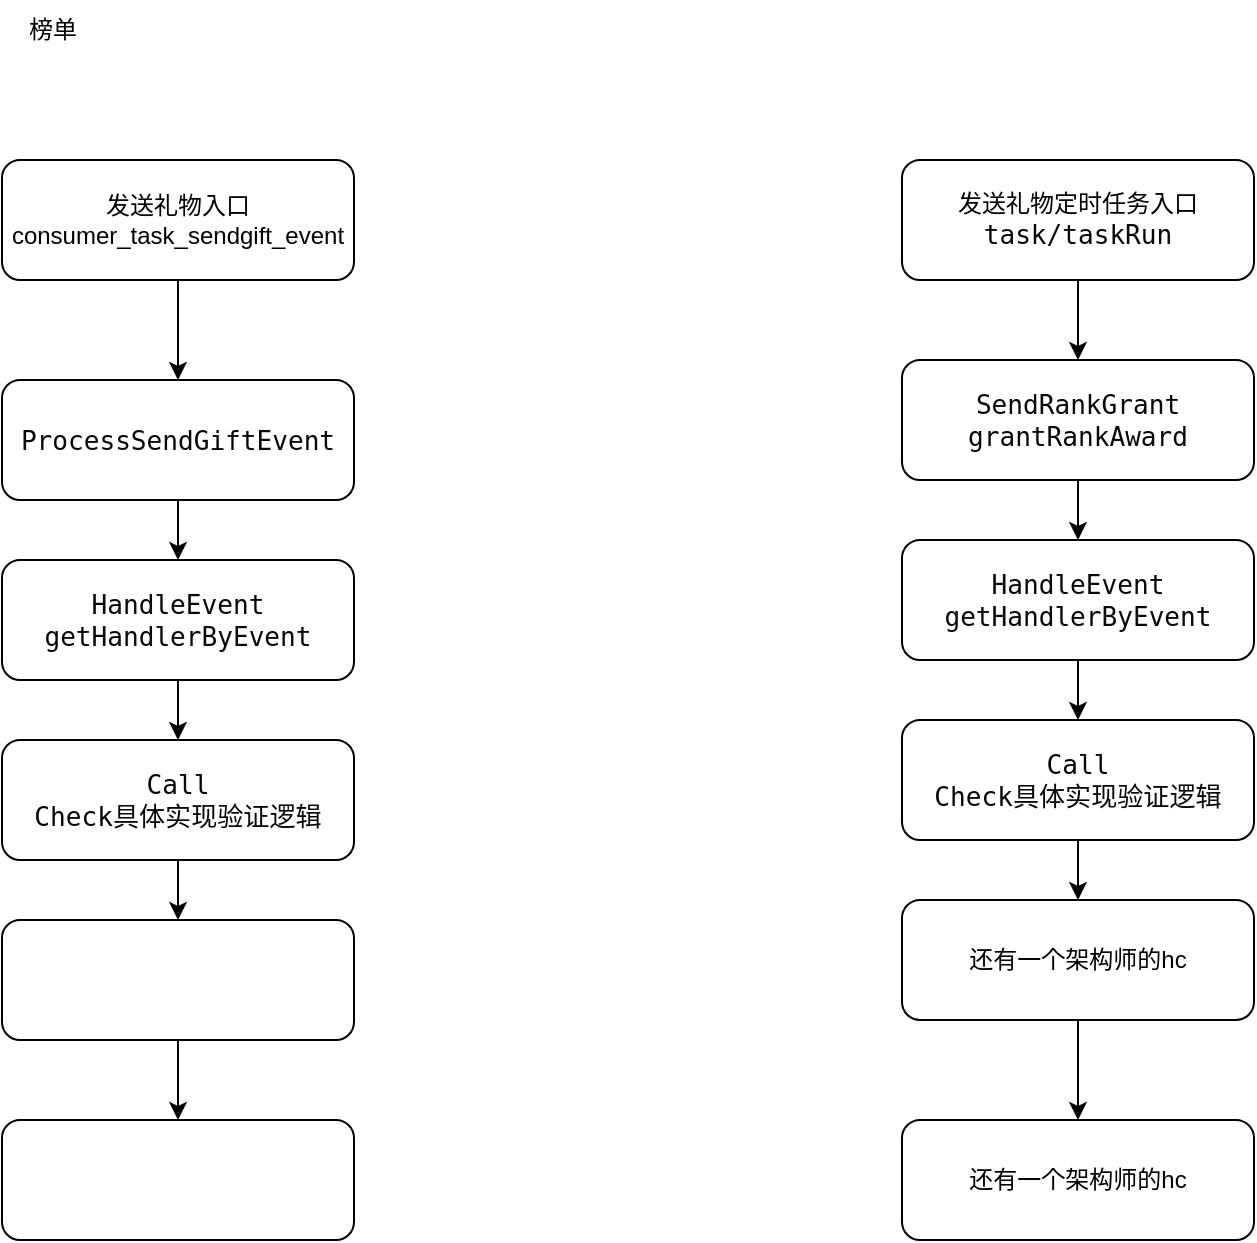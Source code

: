 <mxfile version="21.3.4" type="github">
  <diagram name="第 1 页" id="Fbihhg92MvRgJRtighSf">
    <mxGraphModel dx="1246" dy="1749" grid="1" gridSize="10" guides="1" tooltips="1" connect="1" arrows="1" fold="1" page="1" pageScale="1" pageWidth="827" pageHeight="1169" math="0" shadow="0">
      <root>
        <mxCell id="0" />
        <mxCell id="1" parent="0" />
        <mxCell id="SIuLATBYy6BGo_daEX-A-12" value="" style="edgeStyle=orthogonalEdgeStyle;rounded=0;orthogonalLoop=1;jettySize=auto;html=1;" edge="1" parent="1" source="SIuLATBYy6BGo_daEX-A-1" target="SIuLATBYy6BGo_daEX-A-6">
          <mxGeometry relative="1" as="geometry" />
        </mxCell>
        <mxCell id="SIuLATBYy6BGo_daEX-A-1" value="&lt;div style=&quot;background-color: rgb(255, 255, 255); color: rgb(8, 8, 8); font-family: &amp;quot;JetBrains Mono&amp;quot;, monospace; font-size: 9.8pt;&quot;&gt;ProcessSendGiftEvent&lt;/div&gt;" style="rounded=1;whiteSpace=wrap;html=1;" vertex="1" parent="1">
          <mxGeometry x="100" y="120" width="176" height="60" as="geometry" />
        </mxCell>
        <mxCell id="SIuLATBYy6BGo_daEX-A-11" value="" style="edgeStyle=orthogonalEdgeStyle;rounded=0;orthogonalLoop=1;jettySize=auto;html=1;" edge="1" parent="1" source="SIuLATBYy6BGo_daEX-A-5" target="SIuLATBYy6BGo_daEX-A-1">
          <mxGeometry relative="1" as="geometry" />
        </mxCell>
        <mxCell id="SIuLATBYy6BGo_daEX-A-5" value="发送礼物入口&lt;br&gt;consumer_task_sendgift_event" style="rounded=1;whiteSpace=wrap;html=1;" vertex="1" parent="1">
          <mxGeometry x="100" y="10" width="176" height="60" as="geometry" />
        </mxCell>
        <mxCell id="SIuLATBYy6BGo_daEX-A-13" value="" style="edgeStyle=orthogonalEdgeStyle;rounded=0;orthogonalLoop=1;jettySize=auto;html=1;" edge="1" parent="1" source="SIuLATBYy6BGo_daEX-A-6" target="SIuLATBYy6BGo_daEX-A-9">
          <mxGeometry relative="1" as="geometry" />
        </mxCell>
        <mxCell id="SIuLATBYy6BGo_daEX-A-6" value="&lt;div style=&quot;background-color: rgb(255, 255, 255); color: rgb(8, 8, 8); font-family: &amp;quot;JetBrains Mono&amp;quot;, monospace; font-size: 9.8pt;&quot;&gt;HandleEvent&lt;br&gt;&lt;/div&gt;&lt;div style=&quot;background-color: rgb(255, 255, 255); color: rgb(8, 8, 8); font-family: &amp;quot;JetBrains Mono&amp;quot;, monospace; font-size: 9.8pt;&quot;&gt;getHandlerByEvent&lt;/div&gt;" style="rounded=1;whiteSpace=wrap;html=1;" vertex="1" parent="1">
          <mxGeometry x="100" y="210" width="176" height="60" as="geometry" />
        </mxCell>
        <mxCell id="SIuLATBYy6BGo_daEX-A-8" value="" style="rounded=1;whiteSpace=wrap;html=1;" vertex="1" parent="1">
          <mxGeometry x="100" y="490" width="176" height="60" as="geometry" />
        </mxCell>
        <mxCell id="SIuLATBYy6BGo_daEX-A-14" value="" style="edgeStyle=orthogonalEdgeStyle;rounded=0;orthogonalLoop=1;jettySize=auto;html=1;" edge="1" parent="1" source="SIuLATBYy6BGo_daEX-A-9" target="SIuLATBYy6BGo_daEX-A-10">
          <mxGeometry relative="1" as="geometry" />
        </mxCell>
        <mxCell id="SIuLATBYy6BGo_daEX-A-9" value="&lt;div style=&quot;background-color: rgb(255, 255, 255); color: rgb(8, 8, 8); font-family: &amp;quot;JetBrains Mono&amp;quot;, monospace; font-size: 9.8pt;&quot;&gt;Call&lt;/div&gt;&lt;div style=&quot;background-color: rgb(255, 255, 255); color: rgb(8, 8, 8); font-family: &amp;quot;JetBrains Mono&amp;quot;, monospace; font-size: 9.8pt;&quot;&gt;&lt;div style=&quot;font-size: 9.8pt;&quot;&gt;Check具体实现验证逻辑&lt;/div&gt;&lt;/div&gt;" style="rounded=1;whiteSpace=wrap;html=1;" vertex="1" parent="1">
          <mxGeometry x="100" y="300" width="176" height="60" as="geometry" />
        </mxCell>
        <mxCell id="SIuLATBYy6BGo_daEX-A-15" value="" style="edgeStyle=orthogonalEdgeStyle;rounded=0;orthogonalLoop=1;jettySize=auto;html=1;" edge="1" parent="1" source="SIuLATBYy6BGo_daEX-A-10">
          <mxGeometry relative="1" as="geometry">
            <mxPoint x="188" y="490" as="targetPoint" />
          </mxGeometry>
        </mxCell>
        <mxCell id="SIuLATBYy6BGo_daEX-A-10" value="" style="rounded=1;whiteSpace=wrap;html=1;" vertex="1" parent="1">
          <mxGeometry x="100" y="390" width="176" height="60" as="geometry" />
        </mxCell>
        <mxCell id="SIuLATBYy6BGo_daEX-A-16" value="" style="edgeStyle=orthogonalEdgeStyle;rounded=0;orthogonalLoop=1;jettySize=auto;html=1;" edge="1" source="SIuLATBYy6BGo_daEX-A-17" target="SIuLATBYy6BGo_daEX-A-21" parent="1">
          <mxGeometry relative="1" as="geometry" />
        </mxCell>
        <mxCell id="SIuLATBYy6BGo_daEX-A-17" value="&lt;div style=&quot;background-color: rgb(255, 255, 255); color: rgb(8, 8, 8); font-family: &amp;quot;JetBrains Mono&amp;quot;, monospace; font-size: 9.8pt;&quot;&gt;&lt;div style=&quot;font-size: 9.8pt;&quot;&gt;SendRankGrant&lt;/div&gt;&lt;div style=&quot;font-size: 9.8pt;&quot;&gt;&lt;div style=&quot;font-size: 9.8pt;&quot;&gt;grantRankAward&lt;/div&gt;&lt;/div&gt;&lt;/div&gt;" style="rounded=1;whiteSpace=wrap;html=1;" vertex="1" parent="1">
          <mxGeometry x="550" y="110" width="176" height="60" as="geometry" />
        </mxCell>
        <mxCell id="SIuLATBYy6BGo_daEX-A-18" value="" style="edgeStyle=orthogonalEdgeStyle;rounded=0;orthogonalLoop=1;jettySize=auto;html=1;" edge="1" source="SIuLATBYy6BGo_daEX-A-19" target="SIuLATBYy6BGo_daEX-A-17" parent="1">
          <mxGeometry relative="1" as="geometry" />
        </mxCell>
        <mxCell id="SIuLATBYy6BGo_daEX-A-19" value="发送礼物定时任务入口&lt;br&gt;&lt;div style=&quot;background-color: rgb(255, 255, 255); color: rgb(8, 8, 8); font-family: &amp;quot;JetBrains Mono&amp;quot;, monospace; font-size: 9.8pt;&quot;&gt;task/taskRun&lt;/div&gt;" style="rounded=1;whiteSpace=wrap;html=1;" vertex="1" parent="1">
          <mxGeometry x="550" y="10" width="176" height="60" as="geometry" />
        </mxCell>
        <mxCell id="SIuLATBYy6BGo_daEX-A-20" value="" style="edgeStyle=orthogonalEdgeStyle;rounded=0;orthogonalLoop=1;jettySize=auto;html=1;" edge="1" source="SIuLATBYy6BGo_daEX-A-21" target="SIuLATBYy6BGo_daEX-A-23" parent="1">
          <mxGeometry relative="1" as="geometry" />
        </mxCell>
        <mxCell id="SIuLATBYy6BGo_daEX-A-21" value="&lt;div style=&quot;background-color: rgb(255, 255, 255); color: rgb(8, 8, 8); font-family: &amp;quot;JetBrains Mono&amp;quot;, monospace; font-size: 9.8pt;&quot;&gt;HandleEvent&lt;br&gt;&lt;/div&gt;&lt;div style=&quot;background-color: rgb(255, 255, 255); color: rgb(8, 8, 8); font-family: &amp;quot;JetBrains Mono&amp;quot;, monospace; font-size: 9.8pt;&quot;&gt;getHandlerByEvent&lt;/div&gt;" style="rounded=1;whiteSpace=wrap;html=1;" vertex="1" parent="1">
          <mxGeometry x="550" y="200" width="176" height="60" as="geometry" />
        </mxCell>
        <mxCell id="SIuLATBYy6BGo_daEX-A-22" value="" style="edgeStyle=orthogonalEdgeStyle;rounded=0;orthogonalLoop=1;jettySize=auto;html=1;" edge="1" source="SIuLATBYy6BGo_daEX-A-23" target="SIuLATBYy6BGo_daEX-A-25" parent="1">
          <mxGeometry relative="1" as="geometry" />
        </mxCell>
        <mxCell id="SIuLATBYy6BGo_daEX-A-23" value="&lt;div style=&quot;background-color: rgb(255, 255, 255); color: rgb(8, 8, 8); font-family: &amp;quot;JetBrains Mono&amp;quot;, monospace; font-size: 9.8pt;&quot;&gt;Call&lt;/div&gt;&lt;div style=&quot;background-color: rgb(255, 255, 255); color: rgb(8, 8, 8); font-family: &amp;quot;JetBrains Mono&amp;quot;, monospace; font-size: 9.8pt;&quot;&gt;&lt;div style=&quot;font-size: 9.8pt;&quot;&gt;Check具体实现验证逻辑&lt;/div&gt;&lt;/div&gt;" style="rounded=1;whiteSpace=wrap;html=1;" vertex="1" parent="1">
          <mxGeometry x="550" y="290" width="176" height="60" as="geometry" />
        </mxCell>
        <mxCell id="SIuLATBYy6BGo_daEX-A-24" value="" style="edgeStyle=orthogonalEdgeStyle;rounded=0;orthogonalLoop=1;jettySize=auto;html=1;" edge="1" source="SIuLATBYy6BGo_daEX-A-25" parent="1">
          <mxGeometry relative="1" as="geometry">
            <mxPoint x="638" y="490" as="targetPoint" />
          </mxGeometry>
        </mxCell>
        <mxCell id="SIuLATBYy6BGo_daEX-A-25" value="还有一个架构师的hc" style="rounded=1;whiteSpace=wrap;html=1;" vertex="1" parent="1">
          <mxGeometry x="550" y="380" width="176" height="60" as="geometry" />
        </mxCell>
        <mxCell id="SIuLATBYy6BGo_daEX-A-26" value="还有一个架构师的hc" style="rounded=1;whiteSpace=wrap;html=1;" vertex="1" parent="1">
          <mxGeometry x="550" y="490" width="176" height="60" as="geometry" />
        </mxCell>
        <mxCell id="SIuLATBYy6BGo_daEX-A-27" value="榜单" style="text;html=1;align=center;verticalAlign=middle;resizable=0;points=[];autosize=1;strokeColor=none;fillColor=none;" vertex="1" parent="1">
          <mxGeometry x="100" y="-70" width="50" height="30" as="geometry" />
        </mxCell>
      </root>
    </mxGraphModel>
  </diagram>
</mxfile>
